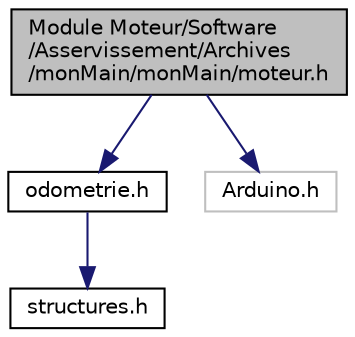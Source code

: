 digraph "Module Moteur/Software/Asservissement/Archives/monMain/monMain/moteur.h"
{
  edge [fontname="Helvetica",fontsize="10",labelfontname="Helvetica",labelfontsize="10"];
  node [fontname="Helvetica",fontsize="10",shape=record];
  Node1 [label="Module Moteur/Software\l/Asservissement/Archives\l/monMain/monMain/moteur.h",height=0.2,width=0.4,color="black", fillcolor="grey75", style="filled" fontcolor="black"];
  Node1 -> Node2 [color="midnightblue",fontsize="10",style="solid",fontname="Helvetica"];
  Node2 [label="odometrie.h",height=0.2,width=0.4,color="black", fillcolor="white", style="filled",URL="$mon_main_2mon_main_2odometrie_8h.html"];
  Node2 -> Node3 [color="midnightblue",fontsize="10",style="solid",fontname="Helvetica"];
  Node3 [label="structures.h",height=0.2,width=0.4,color="black", fillcolor="white", style="filled",URL="$mon_main_2mon_main_2structures_8h.html"];
  Node1 -> Node4 [color="midnightblue",fontsize="10",style="solid",fontname="Helvetica"];
  Node4 [label="Arduino.h",height=0.2,width=0.4,color="grey75", fillcolor="white", style="filled"];
}
